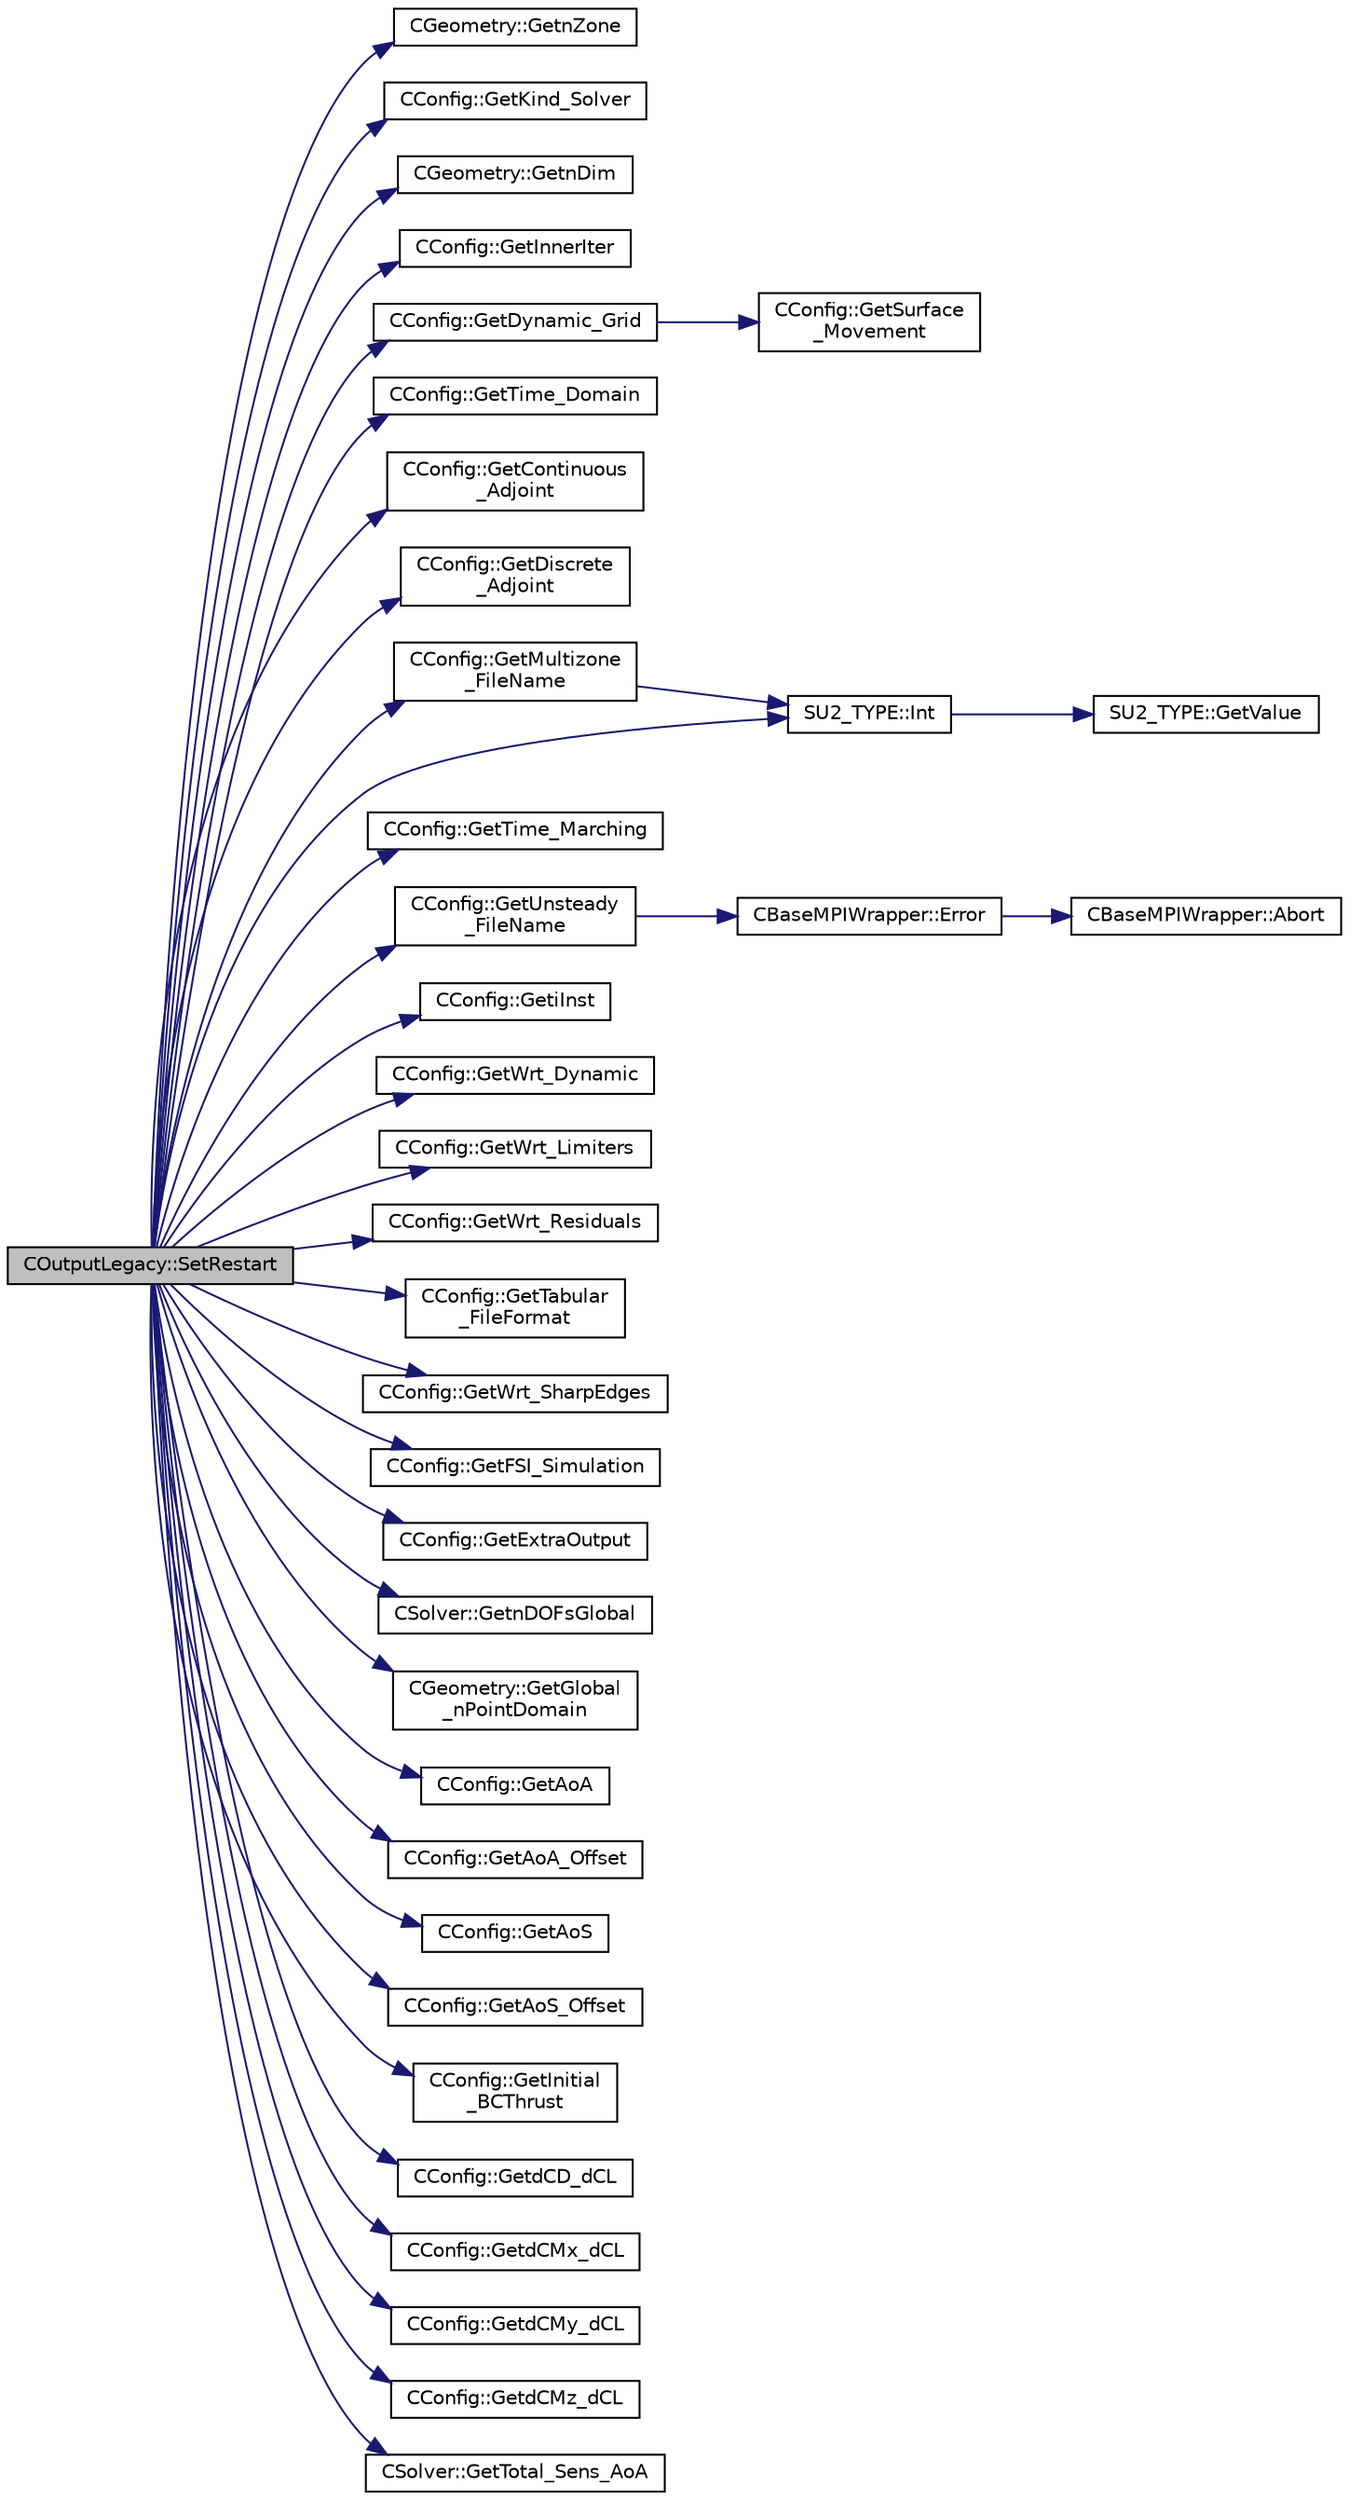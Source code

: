 digraph "COutputLegacy::SetRestart"
{
  edge [fontname="Helvetica",fontsize="10",labelfontname="Helvetica",labelfontsize="10"];
  node [fontname="Helvetica",fontsize="10",shape=record];
  rankdir="LR";
  Node1224 [label="COutputLegacy::SetRestart",height=0.2,width=0.4,color="black", fillcolor="grey75", style="filled", fontcolor="black"];
  Node1224 -> Node1225 [color="midnightblue",fontsize="10",style="solid",fontname="Helvetica"];
  Node1225 [label="CGeometry::GetnZone",height=0.2,width=0.4,color="black", fillcolor="white", style="filled",URL="$class_c_geometry.html#a9c19673865bedc65b6f3a27ba7b81967",tooltip="Get number of zones. "];
  Node1224 -> Node1226 [color="midnightblue",fontsize="10",style="solid",fontname="Helvetica"];
  Node1226 [label="CConfig::GetKind_Solver",height=0.2,width=0.4,color="black", fillcolor="white", style="filled",URL="$class_c_config.html#a0e2628fc803f14ec6179427ee02e8655",tooltip="Governing equations of the flow (it can be different from the run time equation). ..."];
  Node1224 -> Node1227 [color="midnightblue",fontsize="10",style="solid",fontname="Helvetica"];
  Node1227 [label="CGeometry::GetnDim",height=0.2,width=0.4,color="black", fillcolor="white", style="filled",URL="$class_c_geometry.html#a2af01006c0c4f74ba089582f1a3587fe",tooltip="Get number of coordinates. "];
  Node1224 -> Node1228 [color="midnightblue",fontsize="10",style="solid",fontname="Helvetica"];
  Node1228 [label="CConfig::GetInnerIter",height=0.2,width=0.4,color="black", fillcolor="white", style="filled",URL="$class_c_config.html#afb04e3794a1a3cef3c5897f31f2efd2d",tooltip="Get the current FSI iteration number. "];
  Node1224 -> Node1229 [color="midnightblue",fontsize="10",style="solid",fontname="Helvetica"];
  Node1229 [label="CConfig::GetDynamic_Grid",height=0.2,width=0.4,color="black", fillcolor="white", style="filled",URL="$class_c_config.html#aec128f3c410ba39efff14e6e4ae2db13",tooltip="Get information about dynamic grids. "];
  Node1229 -> Node1230 [color="midnightblue",fontsize="10",style="solid",fontname="Helvetica"];
  Node1230 [label="CConfig::GetSurface\l_Movement",height=0.2,width=0.4,color="black", fillcolor="white", style="filled",URL="$class_c_config.html#a67dbc09d0ad95072023d7f356333d6c8",tooltip="Get information about deforming markers. "];
  Node1224 -> Node1231 [color="midnightblue",fontsize="10",style="solid",fontname="Helvetica"];
  Node1231 [label="CConfig::GetTime_Domain",height=0.2,width=0.4,color="black", fillcolor="white", style="filled",URL="$class_c_config.html#a6a11350b3c8d7577318be43cda6f7292",tooltip="Check if the multizone problem is solved for time domain. "];
  Node1224 -> Node1232 [color="midnightblue",fontsize="10",style="solid",fontname="Helvetica"];
  Node1232 [label="CConfig::GetContinuous\l_Adjoint",height=0.2,width=0.4,color="black", fillcolor="white", style="filled",URL="$class_c_config.html#a2917fd8eeb6a8bf275a3fc351aac2a5e",tooltip="Determines if problem is adjoint. "];
  Node1224 -> Node1233 [color="midnightblue",fontsize="10",style="solid",fontname="Helvetica"];
  Node1233 [label="CConfig::GetDiscrete\l_Adjoint",height=0.2,width=0.4,color="black", fillcolor="white", style="filled",URL="$class_c_config.html#abe9f117dab934d76e518a9e8e40b142a",tooltip="Get the indicator whether we are solving an discrete adjoint problem. "];
  Node1224 -> Node1234 [color="midnightblue",fontsize="10",style="solid",fontname="Helvetica"];
  Node1234 [label="CConfig::GetMultizone\l_FileName",height=0.2,width=0.4,color="black", fillcolor="white", style="filled",URL="$class_c_config.html#af4d81fc4ec805bb4a89f3739048d8824",tooltip="Append the zone index to the restart or the solution files. "];
  Node1234 -> Node1235 [color="midnightblue",fontsize="10",style="solid",fontname="Helvetica"];
  Node1235 [label="SU2_TYPE::Int",height=0.2,width=0.4,color="black", fillcolor="white", style="filled",URL="$namespace_s_u2___t_y_p_e.html#a6b48817766d8a6486caa2807a52f6bae",tooltip="Casts the primitive value to int (uses GetValue, already implemented for each type). "];
  Node1235 -> Node1236 [color="midnightblue",fontsize="10",style="solid",fontname="Helvetica"];
  Node1236 [label="SU2_TYPE::GetValue",height=0.2,width=0.4,color="black", fillcolor="white", style="filled",URL="$namespace_s_u2___t_y_p_e.html#a0ed43473f5a450ce028d088427bf10cb",tooltip="Get the (primitive) value of the datatype (needs to be implemented for each new type). "];
  Node1224 -> Node1237 [color="midnightblue",fontsize="10",style="solid",fontname="Helvetica"];
  Node1237 [label="CConfig::GetTime_Marching",height=0.2,width=0.4,color="black", fillcolor="white", style="filled",URL="$class_c_config.html#a864d499ce740184803607801c47abda7",tooltip="Provides information about the time integration, and change the write in the output files information..."];
  Node1224 -> Node1238 [color="midnightblue",fontsize="10",style="solid",fontname="Helvetica"];
  Node1238 [label="CConfig::GetUnsteady\l_FileName",height=0.2,width=0.4,color="black", fillcolor="white", style="filled",URL="$class_c_config.html#a58c909cea24176adb2b2e9115fa6de7f",tooltip="Augment the input filename with the iteration number for an unsteady file. "];
  Node1238 -> Node1239 [color="midnightblue",fontsize="10",style="solid",fontname="Helvetica"];
  Node1239 [label="CBaseMPIWrapper::Error",height=0.2,width=0.4,color="black", fillcolor="white", style="filled",URL="$class_c_base_m_p_i_wrapper.html#a04457c47629bda56704e6a8804833eeb"];
  Node1239 -> Node1240 [color="midnightblue",fontsize="10",style="solid",fontname="Helvetica"];
  Node1240 [label="CBaseMPIWrapper::Abort",height=0.2,width=0.4,color="black", fillcolor="white", style="filled",URL="$class_c_base_m_p_i_wrapper.html#a21ef5681e2acb532d345e9bab173ef07"];
  Node1224 -> Node1235 [color="midnightblue",fontsize="10",style="solid",fontname="Helvetica"];
  Node1224 -> Node1241 [color="midnightblue",fontsize="10",style="solid",fontname="Helvetica"];
  Node1241 [label="CConfig::GetiInst",height=0.2,width=0.4,color="black", fillcolor="white", style="filled",URL="$class_c_config.html#a13643de8d58ed6b848b193eae54c97e8",tooltip="Get the current instance. "];
  Node1224 -> Node1242 [color="midnightblue",fontsize="10",style="solid",fontname="Helvetica"];
  Node1242 [label="CConfig::GetWrt_Dynamic",height=0.2,width=0.4,color="black", fillcolor="white", style="filled",URL="$class_c_config.html#a53f1925f8888cba2677cc58af8cbb821",tooltip="Get information about writing dynamic structural analysis headers and file extensions. "];
  Node1224 -> Node1243 [color="midnightblue",fontsize="10",style="solid",fontname="Helvetica"];
  Node1243 [label="CConfig::GetWrt_Limiters",height=0.2,width=0.4,color="black", fillcolor="white", style="filled",URL="$class_c_config.html#ac7160a17815c266882dca13fd18f08cf",tooltip="Get information about writing residuals to volume solution file. "];
  Node1224 -> Node1244 [color="midnightblue",fontsize="10",style="solid",fontname="Helvetica"];
  Node1244 [label="CConfig::GetWrt_Residuals",height=0.2,width=0.4,color="black", fillcolor="white", style="filled",URL="$class_c_config.html#a2de7a4cebe2c1fe4146b1e18ab3af35f",tooltip="Get information about writing residuals to volume solution file. "];
  Node1224 -> Node1245 [color="midnightblue",fontsize="10",style="solid",fontname="Helvetica"];
  Node1245 [label="CConfig::GetTabular\l_FileFormat",height=0.2,width=0.4,color="black", fillcolor="white", style="filled",URL="$class_c_config.html#ada7c747b29da89590dfbcc33e62e8f3e",tooltip="Get the format of the output solution. "];
  Node1224 -> Node1246 [color="midnightblue",fontsize="10",style="solid",fontname="Helvetica"];
  Node1246 [label="CConfig::GetWrt_SharpEdges",height=0.2,width=0.4,color="black", fillcolor="white", style="filled",URL="$class_c_config.html#a636688d749fbcbe6f43e82fc6c8735d2",tooltip="Get information about writing residuals to volume solution file. "];
  Node1224 -> Node1247 [color="midnightblue",fontsize="10",style="solid",fontname="Helvetica"];
  Node1247 [label="CConfig::GetFSI_Simulation",height=0.2,width=0.4,color="black", fillcolor="white", style="filled",URL="$class_c_config.html#a9776c63953c047138e0f81d5b51cd895",tooltip="Check if the simulation we are running is a FSI simulation. "];
  Node1224 -> Node1248 [color="midnightblue",fontsize="10",style="solid",fontname="Helvetica"];
  Node1248 [label="CConfig::GetExtraOutput",height=0.2,width=0.4,color="black", fillcolor="white", style="filled",URL="$class_c_config.html#a24185ddcb4d61cbd0e4dcbbe2ae14d80",tooltip="Creates a tecplot file to visualize the partition made by the DDC software. "];
  Node1224 -> Node1249 [color="midnightblue",fontsize="10",style="solid",fontname="Helvetica"];
  Node1249 [label="CSolver::GetnDOFsGlobal",height=0.2,width=0.4,color="black", fillcolor="white", style="filled",URL="$class_c_solver.html#a3d55fd6ae32b8dda26cbdd788dfcea8b",tooltip="A virtual member. "];
  Node1224 -> Node1250 [color="midnightblue",fontsize="10",style="solid",fontname="Helvetica"];
  Node1250 [label="CGeometry::GetGlobal\l_nPointDomain",height=0.2,width=0.4,color="black", fillcolor="white", style="filled",URL="$class_c_geometry.html#a22f1fbc70d2133f1d1924cc7b56caee9",tooltip="A virtual member. "];
  Node1224 -> Node1251 [color="midnightblue",fontsize="10",style="solid",fontname="Helvetica"];
  Node1251 [label="CConfig::GetAoA",height=0.2,width=0.4,color="black", fillcolor="white", style="filled",URL="$class_c_config.html#a6020a5df7025ffb286f9b9f55f3f2773",tooltip="Get the angle of attack of the body. This is the angle between a reference line on a lifting body (of..."];
  Node1224 -> Node1252 [color="midnightblue",fontsize="10",style="solid",fontname="Helvetica"];
  Node1252 [label="CConfig::GetAoA_Offset",height=0.2,width=0.4,color="black", fillcolor="white", style="filled",URL="$class_c_config.html#a66d1bb839b944f7993c76ed722bbb44c",tooltip="Get the off set angle of attack of the body. The solution and the geometry file are able to modifity ..."];
  Node1224 -> Node1253 [color="midnightblue",fontsize="10",style="solid",fontname="Helvetica"];
  Node1253 [label="CConfig::GetAoS",height=0.2,width=0.4,color="black", fillcolor="white", style="filled",URL="$class_c_config.html#a4305a79a4c74f13160c0dd8daae181ef",tooltip="Get the angle of sideslip of the body. It relates to the rotation of the aircraft centerline from the..."];
  Node1224 -> Node1254 [color="midnightblue",fontsize="10",style="solid",fontname="Helvetica"];
  Node1254 [label="CConfig::GetAoS_Offset",height=0.2,width=0.4,color="black", fillcolor="white", style="filled",URL="$class_c_config.html#a3d911c6e404f8c483a93796c4df7d370",tooltip="Get the off set sideslip angle of the body. The solution and the geometry file are able to modifity t..."];
  Node1224 -> Node1255 [color="midnightblue",fontsize="10",style="solid",fontname="Helvetica"];
  Node1255 [label="CConfig::GetInitial\l_BCThrust",height=0.2,width=0.4,color="black", fillcolor="white", style="filled",URL="$class_c_config.html#a27bc7ced00494bb28f39d8e7eddcf5bc",tooltip="Get the value of the non-dimensionalized actuator disk turbulence intensity. "];
  Node1224 -> Node1256 [color="midnightblue",fontsize="10",style="solid",fontname="Helvetica"];
  Node1256 [label="CConfig::GetdCD_dCL",height=0.2,width=0.4,color="black", fillcolor="white", style="filled",URL="$class_c_config.html#a2711fd3e48037f5972691787f2a5ea78",tooltip="Value of the weight of the CD, CL, CM optimization. "];
  Node1224 -> Node1257 [color="midnightblue",fontsize="10",style="solid",fontname="Helvetica"];
  Node1257 [label="CConfig::GetdCMx_dCL",height=0.2,width=0.4,color="black", fillcolor="white", style="filled",URL="$class_c_config.html#a543ee47693a711eee6fd8f00671b3802",tooltip="Value of the weight of the CD, CL, CM optimization. "];
  Node1224 -> Node1258 [color="midnightblue",fontsize="10",style="solid",fontname="Helvetica"];
  Node1258 [label="CConfig::GetdCMy_dCL",height=0.2,width=0.4,color="black", fillcolor="white", style="filled",URL="$class_c_config.html#a287242969576bb4c0a303d50e907eb29",tooltip="Value of the weight of the CD, CL, CM optimization. "];
  Node1224 -> Node1259 [color="midnightblue",fontsize="10",style="solid",fontname="Helvetica"];
  Node1259 [label="CConfig::GetdCMz_dCL",height=0.2,width=0.4,color="black", fillcolor="white", style="filled",URL="$class_c_config.html#a6385f8ea2c2b24481683d73573391acb",tooltip="Value of the weight of the CD, CL, CM optimization. "];
  Node1224 -> Node1260 [color="midnightblue",fontsize="10",style="solid",fontname="Helvetica"];
  Node1260 [label="CSolver::GetTotal_Sens_AoA",height=0.2,width=0.4,color="black", fillcolor="white", style="filled",URL="$class_c_solver.html#a5ffddb54c116f5bf56b83a075d4437d3",tooltip="A virtual member. "];
}
